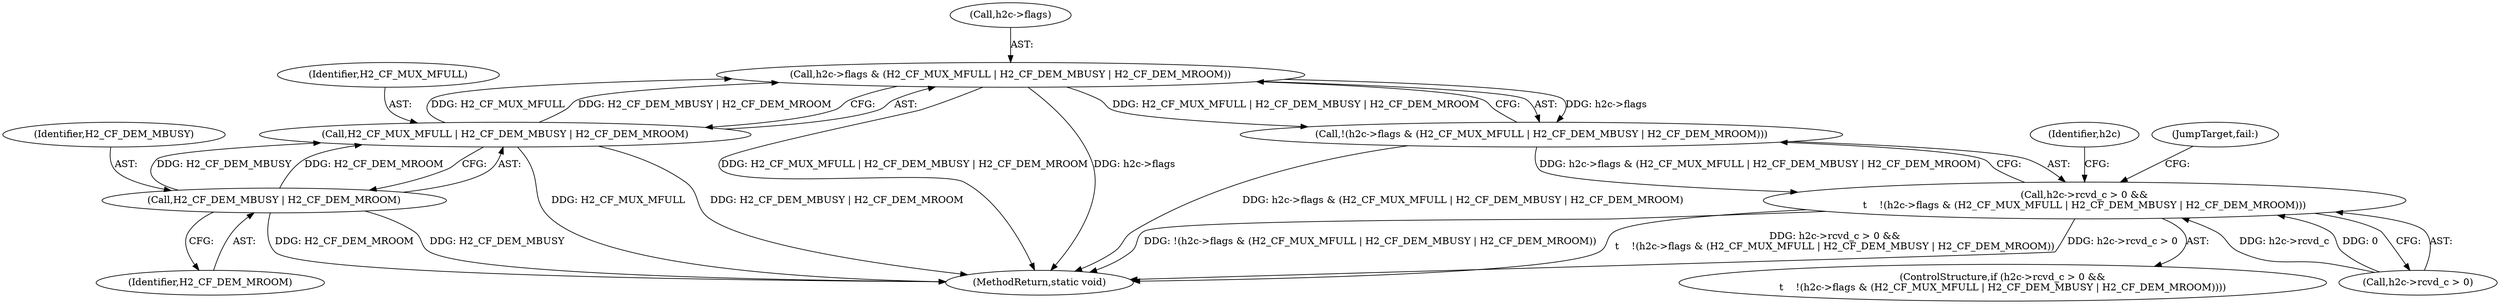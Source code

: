 digraph "0_haproxy_3f0e1ec70173593f4c2b3681b26c04a4ed5fc588@pointer" {
"1000841" [label="(Call,h2c->flags & (H2_CF_MUX_MFULL | H2_CF_DEM_MBUSY | H2_CF_DEM_MROOM))"];
"1000845" [label="(Call,H2_CF_MUX_MFULL | H2_CF_DEM_MBUSY | H2_CF_DEM_MROOM)"];
"1000847" [label="(Call,H2_CF_DEM_MBUSY | H2_CF_DEM_MROOM)"];
"1000840" [label="(Call,!(h2c->flags & (H2_CF_MUX_MFULL | H2_CF_DEM_MBUSY | H2_CF_DEM_MROOM)))"];
"1000834" [label="(Call,h2c->rcvd_c > 0 &&\n\t    !(h2c->flags & (H2_CF_MUX_MFULL | H2_CF_DEM_MBUSY | H2_CF_DEM_MROOM)))"];
"1000847" [label="(Call,H2_CF_DEM_MBUSY | H2_CF_DEM_MROOM)"];
"1000851" [label="(Identifier,h2c)"];
"1000841" [label="(Call,h2c->flags & (H2_CF_MUX_MFULL | H2_CF_DEM_MBUSY | H2_CF_DEM_MROOM))"];
"1000852" [label="(JumpTarget,fail:)"];
"1000848" [label="(Identifier,H2_CF_DEM_MBUSY)"];
"1000854" [label="(MethodReturn,static void)"];
"1000845" [label="(Call,H2_CF_MUX_MFULL | H2_CF_DEM_MBUSY | H2_CF_DEM_MROOM)"];
"1000846" [label="(Identifier,H2_CF_MUX_MFULL)"];
"1000849" [label="(Identifier,H2_CF_DEM_MROOM)"];
"1000833" [label="(ControlStructure,if (h2c->rcvd_c > 0 &&\n\t    !(h2c->flags & (H2_CF_MUX_MFULL | H2_CF_DEM_MBUSY | H2_CF_DEM_MROOM))))"];
"1000842" [label="(Call,h2c->flags)"];
"1000835" [label="(Call,h2c->rcvd_c > 0)"];
"1000834" [label="(Call,h2c->rcvd_c > 0 &&\n\t    !(h2c->flags & (H2_CF_MUX_MFULL | H2_CF_DEM_MBUSY | H2_CF_DEM_MROOM)))"];
"1000840" [label="(Call,!(h2c->flags & (H2_CF_MUX_MFULL | H2_CF_DEM_MBUSY | H2_CF_DEM_MROOM)))"];
"1000841" -> "1000840"  [label="AST: "];
"1000841" -> "1000845"  [label="CFG: "];
"1000842" -> "1000841"  [label="AST: "];
"1000845" -> "1000841"  [label="AST: "];
"1000840" -> "1000841"  [label="CFG: "];
"1000841" -> "1000854"  [label="DDG: h2c->flags"];
"1000841" -> "1000854"  [label="DDG: H2_CF_MUX_MFULL | H2_CF_DEM_MBUSY | H2_CF_DEM_MROOM"];
"1000841" -> "1000840"  [label="DDG: h2c->flags"];
"1000841" -> "1000840"  [label="DDG: H2_CF_MUX_MFULL | H2_CF_DEM_MBUSY | H2_CF_DEM_MROOM"];
"1000845" -> "1000841"  [label="DDG: H2_CF_MUX_MFULL"];
"1000845" -> "1000841"  [label="DDG: H2_CF_DEM_MBUSY | H2_CF_DEM_MROOM"];
"1000845" -> "1000847"  [label="CFG: "];
"1000846" -> "1000845"  [label="AST: "];
"1000847" -> "1000845"  [label="AST: "];
"1000845" -> "1000854"  [label="DDG: H2_CF_MUX_MFULL"];
"1000845" -> "1000854"  [label="DDG: H2_CF_DEM_MBUSY | H2_CF_DEM_MROOM"];
"1000847" -> "1000845"  [label="DDG: H2_CF_DEM_MBUSY"];
"1000847" -> "1000845"  [label="DDG: H2_CF_DEM_MROOM"];
"1000847" -> "1000849"  [label="CFG: "];
"1000848" -> "1000847"  [label="AST: "];
"1000849" -> "1000847"  [label="AST: "];
"1000847" -> "1000854"  [label="DDG: H2_CF_DEM_MROOM"];
"1000847" -> "1000854"  [label="DDG: H2_CF_DEM_MBUSY"];
"1000840" -> "1000834"  [label="AST: "];
"1000834" -> "1000840"  [label="CFG: "];
"1000840" -> "1000854"  [label="DDG: h2c->flags & (H2_CF_MUX_MFULL | H2_CF_DEM_MBUSY | H2_CF_DEM_MROOM)"];
"1000840" -> "1000834"  [label="DDG: h2c->flags & (H2_CF_MUX_MFULL | H2_CF_DEM_MBUSY | H2_CF_DEM_MROOM)"];
"1000834" -> "1000833"  [label="AST: "];
"1000834" -> "1000835"  [label="CFG: "];
"1000835" -> "1000834"  [label="AST: "];
"1000851" -> "1000834"  [label="CFG: "];
"1000852" -> "1000834"  [label="CFG: "];
"1000834" -> "1000854"  [label="DDG: h2c->rcvd_c > 0 &&\n\t    !(h2c->flags & (H2_CF_MUX_MFULL | H2_CF_DEM_MBUSY | H2_CF_DEM_MROOM))"];
"1000834" -> "1000854"  [label="DDG: h2c->rcvd_c > 0"];
"1000834" -> "1000854"  [label="DDG: !(h2c->flags & (H2_CF_MUX_MFULL | H2_CF_DEM_MBUSY | H2_CF_DEM_MROOM))"];
"1000835" -> "1000834"  [label="DDG: h2c->rcvd_c"];
"1000835" -> "1000834"  [label="DDG: 0"];
}
